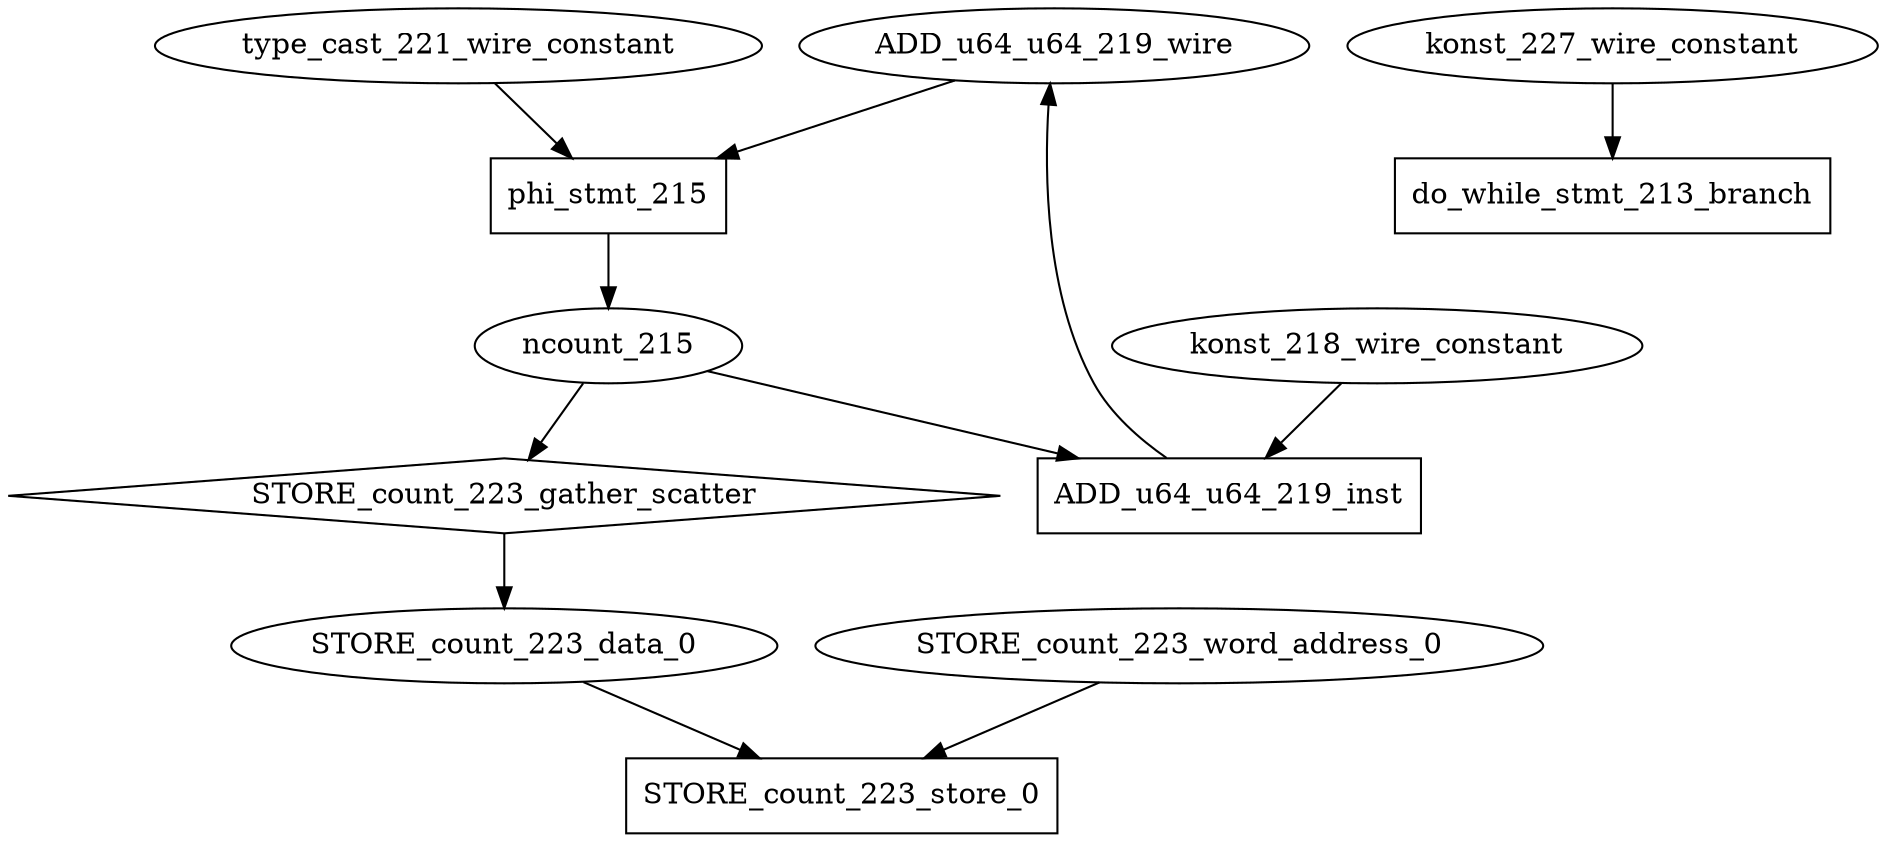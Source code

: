 digraph data_path {
  ADD_u64_u64_219_wire [shape=ellipse];
  STORE_count_223_data_0 [shape=ellipse];
  STORE_count_223_word_address_0 [shape=ellipse];
  konst_218_wire_constant [shape=ellipse];
  konst_227_wire_constant [shape=ellipse];
  ncount_215 [shape=ellipse];
  type_cast_221_wire_constant [shape=ellipse];
  ADD_u64_u64_219_inst [shape=rectangle];
ncount_215  -> ADD_u64_u64_219_inst;
konst_218_wire_constant  -> ADD_u64_u64_219_inst;
ADD_u64_u64_219_inst -> ADD_u64_u64_219_wire;
  STORE_count_223_gather_scatter [shape=diamond];
ncount_215  -> STORE_count_223_gather_scatter;
STORE_count_223_gather_scatter -> STORE_count_223_data_0;
  STORE_count_223_store_0 [shape=rectangle];
STORE_count_223_word_address_0  -> STORE_count_223_store_0;
STORE_count_223_data_0  -> STORE_count_223_store_0;
  do_while_stmt_213_branch [shape=rectangle];
konst_227_wire_constant  -> do_while_stmt_213_branch;
  phi_stmt_215 [shape=rectangle];
ADD_u64_u64_219_wire  -> phi_stmt_215;
type_cast_221_wire_constant  -> phi_stmt_215;
phi_stmt_215 -> ncount_215;
}
